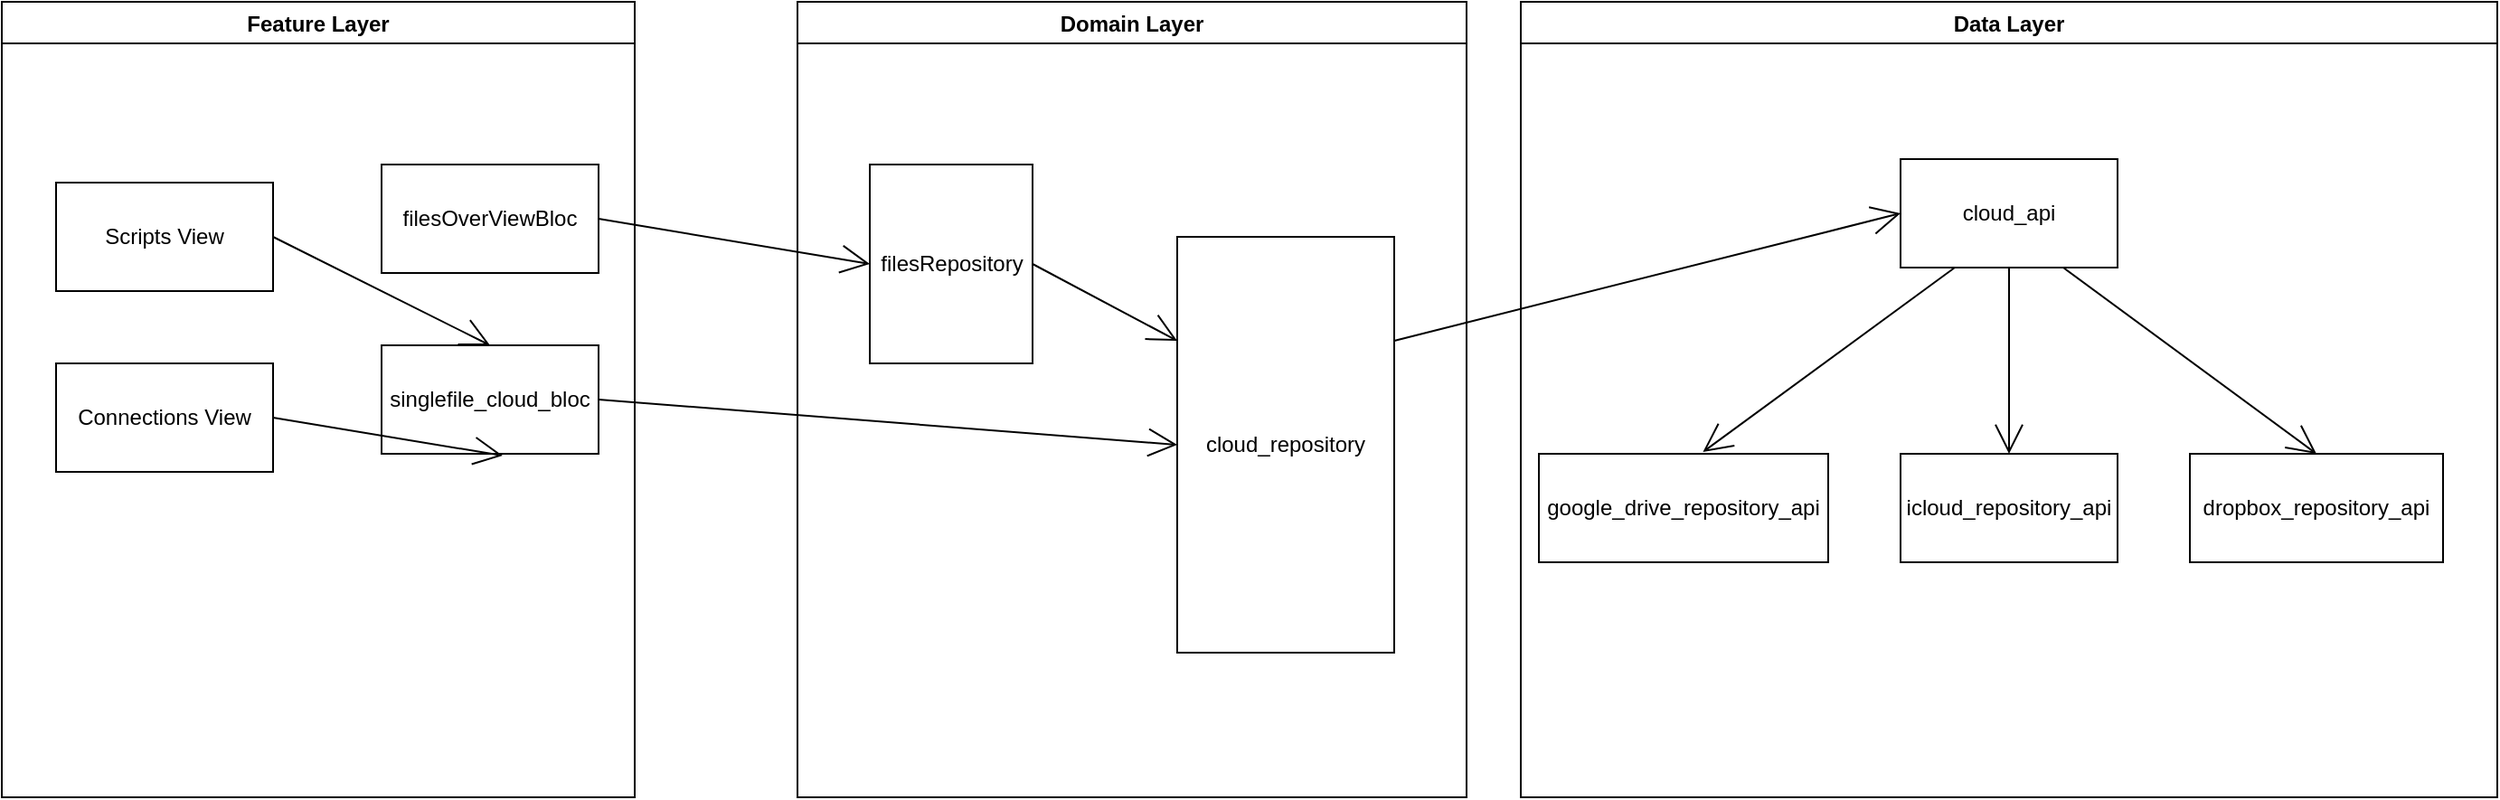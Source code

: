 <mxfile version="15.3.5" type="device" pages="6"><diagram id="ZRSnYVUkXG5UZK47VqYc" name="第 1 页"><mxGraphModel dx="1662" dy="942" grid="1" gridSize="10" guides="1" tooltips="1" connect="1" arrows="1" fold="1" page="1" pageScale="1" pageWidth="827" pageHeight="1169" math="0" shadow="0"><root><mxCell id="0"/><mxCell id="1" parent="0"/><mxCell id="E4-ayjm22YjuTqKnzVco-35" value="Domain Layer" style="swimlane;hachureGap=4;pointerEvents=0;" vertex="1" parent="1"><mxGeometry x="700" y="60" width="370" height="440" as="geometry"/></mxCell><mxCell id="E4-ayjm22YjuTqKnzVco-38" value="cloud_repository" style="rounded=0;whiteSpace=wrap;html=1;hachureGap=4;pointerEvents=0;" vertex="1" parent="E4-ayjm22YjuTqKnzVco-35"><mxGeometry x="210" y="130" width="120" height="230" as="geometry"/></mxCell><mxCell id="c_6Gq9MoEJgbaYumVGe0-2" style="edgeStyle=none;curved=1;rounded=0;orthogonalLoop=1;jettySize=auto;html=1;exitX=1;exitY=0.5;exitDx=0;exitDy=0;entryX=0;entryY=0.25;entryDx=0;entryDy=0;endArrow=open;startSize=14;endSize=14;sourcePerimeterSpacing=8;targetPerimeterSpacing=8;" edge="1" parent="E4-ayjm22YjuTqKnzVco-35" source="c_6Gq9MoEJgbaYumVGe0-1" target="E4-ayjm22YjuTqKnzVco-38"><mxGeometry relative="1" as="geometry"/></mxCell><mxCell id="c_6Gq9MoEJgbaYumVGe0-1" value="filesRepository" style="html=1;hachureGap=4;pointerEvents=0;" vertex="1" parent="E4-ayjm22YjuTqKnzVco-35"><mxGeometry x="40" y="90" width="90" height="110" as="geometry"/></mxCell><mxCell id="E4-ayjm22YjuTqKnzVco-36" value="Feature Layer" style="swimlane;hachureGap=4;pointerEvents=0;" vertex="1" parent="1"><mxGeometry x="260" y="60" width="350" height="440" as="geometry"/></mxCell><mxCell id="E4-ayjm22YjuTqKnzVco-48" value="Scripts View" style="rounded=0;whiteSpace=wrap;html=1;hachureGap=4;pointerEvents=0;" vertex="1" parent="E4-ayjm22YjuTqKnzVco-36"><mxGeometry x="30" y="100" width="120" height="60" as="geometry"/></mxCell><mxCell id="E4-ayjm22YjuTqKnzVco-49" value="Connections View" style="rounded=0;whiteSpace=wrap;html=1;hachureGap=4;pointerEvents=0;" vertex="1" parent="E4-ayjm22YjuTqKnzVco-36"><mxGeometry x="30" y="200" width="120" height="60" as="geometry"/></mxCell><mxCell id="E4-ayjm22YjuTqKnzVco-53" value="singlefile_cloud_bloc" style="rounded=0;whiteSpace=wrap;html=1;hachureGap=4;pointerEvents=0;" vertex="1" parent="E4-ayjm22YjuTqKnzVco-36"><mxGeometry x="210" y="190" width="120" height="60" as="geometry"/></mxCell><mxCell id="E4-ayjm22YjuTqKnzVco-50" style="edgeStyle=none;curved=1;rounded=0;orthogonalLoop=1;jettySize=auto;html=1;exitX=1;exitY=0.5;exitDx=0;exitDy=0;entryX=0.5;entryY=0;entryDx=0;entryDy=0;endArrow=open;startSize=14;endSize=14;sourcePerimeterSpacing=8;targetPerimeterSpacing=8;" edge="1" parent="E4-ayjm22YjuTqKnzVco-36" source="E4-ayjm22YjuTqKnzVco-48" target="E4-ayjm22YjuTqKnzVco-53"><mxGeometry relative="1" as="geometry"/></mxCell><mxCell id="E4-ayjm22YjuTqKnzVco-51" style="edgeStyle=none;curved=1;rounded=0;orthogonalLoop=1;jettySize=auto;html=1;exitX=1;exitY=0.5;exitDx=0;exitDy=0;entryX=0.558;entryY=1.017;entryDx=0;entryDy=0;endArrow=open;startSize=14;endSize=14;sourcePerimeterSpacing=8;targetPerimeterSpacing=8;entryPerimeter=0;" edge="1" parent="E4-ayjm22YjuTqKnzVco-36" source="E4-ayjm22YjuTqKnzVco-49" target="E4-ayjm22YjuTqKnzVco-53"><mxGeometry relative="1" as="geometry"/></mxCell><mxCell id="E4-ayjm22YjuTqKnzVco-55" value="filesOverViewBloc" style="rounded=0;whiteSpace=wrap;html=1;hachureGap=4;pointerEvents=0;" vertex="1" parent="E4-ayjm22YjuTqKnzVco-36"><mxGeometry x="210" y="90" width="120" height="60" as="geometry"/></mxCell><mxCell id="E4-ayjm22YjuTqKnzVco-37" value="Data Layer" style="swimlane;hachureGap=4;pointerEvents=0;" vertex="1" parent="1"><mxGeometry x="1100" y="60" width="540" height="440" as="geometry"/></mxCell><mxCell id="E4-ayjm22YjuTqKnzVco-44" style="edgeStyle=none;curved=1;rounded=0;orthogonalLoop=1;jettySize=auto;html=1;exitX=0.25;exitY=1;exitDx=0;exitDy=0;entryX=0.567;entryY=-0.017;entryDx=0;entryDy=0;entryPerimeter=0;endArrow=open;startSize=14;endSize=14;sourcePerimeterSpacing=8;targetPerimeterSpacing=8;" edge="1" parent="E4-ayjm22YjuTqKnzVco-37" source="E4-ayjm22YjuTqKnzVco-39" target="E4-ayjm22YjuTqKnzVco-40"><mxGeometry relative="1" as="geometry"/></mxCell><mxCell id="E4-ayjm22YjuTqKnzVco-46" style="edgeStyle=none;curved=1;rounded=0;orthogonalLoop=1;jettySize=auto;html=1;exitX=0.5;exitY=1;exitDx=0;exitDy=0;entryX=0.5;entryY=0;entryDx=0;entryDy=0;endArrow=open;startSize=14;endSize=14;sourcePerimeterSpacing=8;targetPerimeterSpacing=8;" edge="1" parent="E4-ayjm22YjuTqKnzVco-37" source="E4-ayjm22YjuTqKnzVco-39" target="E4-ayjm22YjuTqKnzVco-41"><mxGeometry relative="1" as="geometry"/></mxCell><mxCell id="E4-ayjm22YjuTqKnzVco-47" style="edgeStyle=none;curved=1;rounded=0;orthogonalLoop=1;jettySize=auto;html=1;exitX=0.75;exitY=1;exitDx=0;exitDy=0;entryX=0.5;entryY=0;entryDx=0;entryDy=0;endArrow=open;startSize=14;endSize=14;sourcePerimeterSpacing=8;targetPerimeterSpacing=8;" edge="1" parent="E4-ayjm22YjuTqKnzVco-37" source="E4-ayjm22YjuTqKnzVco-39" target="E4-ayjm22YjuTqKnzVco-42"><mxGeometry relative="1" as="geometry"/></mxCell><mxCell id="E4-ayjm22YjuTqKnzVco-39" value="cloud_api" style="rounded=0;whiteSpace=wrap;html=1;hachureGap=4;pointerEvents=0;" vertex="1" parent="E4-ayjm22YjuTqKnzVco-37"><mxGeometry x="210" y="87" width="120" height="60" as="geometry"/></mxCell><mxCell id="E4-ayjm22YjuTqKnzVco-40" value="google_drive_repository_api" style="rounded=0;whiteSpace=wrap;html=1;hachureGap=4;pointerEvents=0;" vertex="1" parent="E4-ayjm22YjuTqKnzVco-37"><mxGeometry x="10" y="250" width="160" height="60" as="geometry"/></mxCell><mxCell id="E4-ayjm22YjuTqKnzVco-41" value="icloud_repository_api" style="rounded=0;whiteSpace=wrap;html=1;hachureGap=4;pointerEvents=0;" vertex="1" parent="E4-ayjm22YjuTqKnzVco-37"><mxGeometry x="210" y="250" width="120" height="60" as="geometry"/></mxCell><mxCell id="E4-ayjm22YjuTqKnzVco-42" value="dropbox_repository_api" style="rounded=0;whiteSpace=wrap;html=1;hachureGap=4;pointerEvents=0;" vertex="1" parent="E4-ayjm22YjuTqKnzVco-37"><mxGeometry x="370" y="250" width="140" height="60" as="geometry"/></mxCell><mxCell id="E4-ayjm22YjuTqKnzVco-43" style="edgeStyle=none;curved=1;rounded=0;orthogonalLoop=1;jettySize=auto;html=1;exitX=1;exitY=0.25;exitDx=0;exitDy=0;entryX=0;entryY=0.5;entryDx=0;entryDy=0;endArrow=open;startSize=14;endSize=14;sourcePerimeterSpacing=8;targetPerimeterSpacing=8;" edge="1" parent="1" source="E4-ayjm22YjuTqKnzVco-38" target="E4-ayjm22YjuTqKnzVco-39"><mxGeometry relative="1" as="geometry"/></mxCell><mxCell id="E4-ayjm22YjuTqKnzVco-54" style="edgeStyle=none;curved=1;rounded=0;orthogonalLoop=1;jettySize=auto;html=1;exitX=1;exitY=0.5;exitDx=0;exitDy=0;entryX=0;entryY=0.5;entryDx=0;entryDy=0;endArrow=open;startSize=14;endSize=14;sourcePerimeterSpacing=8;targetPerimeterSpacing=8;" edge="1" parent="1" source="E4-ayjm22YjuTqKnzVco-53" target="E4-ayjm22YjuTqKnzVco-38"><mxGeometry relative="1" as="geometry"/></mxCell><mxCell id="E4-ayjm22YjuTqKnzVco-56" style="edgeStyle=none;curved=1;rounded=0;orthogonalLoop=1;jettySize=auto;html=1;exitX=1;exitY=0.5;exitDx=0;exitDy=0;entryX=0;entryY=0.5;entryDx=0;entryDy=0;endArrow=open;startSize=14;endSize=14;sourcePerimeterSpacing=8;targetPerimeterSpacing=8;" edge="1" parent="1" source="E4-ayjm22YjuTqKnzVco-55" target="c_6Gq9MoEJgbaYumVGe0-1"><mxGeometry relative="1" as="geometry"/></mxCell></root></mxGraphModel></diagram><diagram name="Authentication" id="9VfRaJkMgSPGn2ZqIuIP"><mxGraphModel dx="2489" dy="942" grid="1" gridSize="10" guides="1" tooltips="1" connect="1" arrows="1" fold="1" page="1" pageScale="1" pageWidth="827" pageHeight="1169" math="0" shadow="0"><root><mxCell id="0"/><mxCell id="1" parent="0"/><mxCell id="1oAazus42xi2cSvwqgtE-4" style="edgeStyle=none;curved=1;rounded=0;orthogonalLoop=1;jettySize=auto;html=1;exitX=0.5;exitY=1;exitDx=0;exitDy=0;entryX=0;entryY=0.5;entryDx=0;entryDy=0;endArrow=open;startSize=14;endSize=14;sourcePerimeterSpacing=8;targetPerimeterSpacing=8;" parent="1" source="1oAazus42xi2cSvwqgtE-22" target="1oAazus42xi2cSvwqgtE-2" edge="1"><mxGeometry relative="1" as="geometry"><mxPoint x="430" y="140" as="sourcePoint"/></mxGeometry></mxCell><mxCell id="1oAazus42xi2cSvwqgtE-7" value="&lt;span style=&quot;color: rgb(210 , 39 , 120) ; font-family: &amp;#34;roboto mono&amp;#34; , &amp;#34;monaco&amp;#34; , &amp;#34;courier&amp;#34; , monospace ; font-size: 12.8px ; font-weight: 700 ; text-align: left ; word-spacing: 0.8px ; background-color: rgb(248 , 248 , 248)&quot;&gt;AuthenticationStatusChanged&lt;/span&gt;" style="edgeLabel;html=1;align=center;verticalAlign=middle;resizable=0;points=[];" parent="1oAazus42xi2cSvwqgtE-4" vertex="1" connectable="0"><mxGeometry x="-0.64" y="-1" relative="1" as="geometry"><mxPoint x="82" y="23" as="offset"/></mxGeometry></mxCell><mxCell id="1oAazus42xi2cSvwqgtE-1" value="&lt;span style=&quot;color: rgb(210 , 39 , 120) ; font-family: &amp;#34;roboto mono&amp;#34; , &amp;#34;monaco&amp;#34; , &amp;#34;courier&amp;#34; , monospace ; font-size: 12.8px ; font-weight: 700 ; text-align: left ; word-spacing: 0.8px ; background-color: rgb(248 , 248 , 248)&quot;&gt;AuthenticationState.unauthenticated&lt;/span&gt;" style="rounded=0;whiteSpace=wrap;html=1;hachureGap=4;pointerEvents=0;" parent="1" vertex="1"><mxGeometry x="-30" y="210" width="280" height="60" as="geometry"/></mxCell><mxCell id="1oAazus42xi2cSvwqgtE-8" style="edgeStyle=none;curved=1;rounded=0;orthogonalLoop=1;jettySize=auto;html=1;exitX=0;exitY=0.75;exitDx=0;exitDy=0;entryX=1;entryY=0.75;entryDx=0;entryDy=0;endArrow=open;startSize=14;endSize=14;sourcePerimeterSpacing=8;targetPerimeterSpacing=8;" parent="1" source="1oAazus42xi2cSvwqgtE-2" target="1oAazus42xi2cSvwqgtE-1" edge="1"><mxGeometry relative="1" as="geometry"/></mxCell><mxCell id="1oAazus42xi2cSvwqgtE-2" value="&lt;span style=&quot;color: rgb(210 , 39 , 120) ; font-family: &amp;#34;roboto mono&amp;#34; , &amp;#34;monaco&amp;#34; , &amp;#34;courier&amp;#34; , monospace ; font-size: 12.8px ; font-weight: 700 ; text-align: left ; word-spacing: 0.8px ; background-color: rgb(248 , 248 , 248)&quot;&gt;AuthenticationState.authenticated&lt;/span&gt;" style="rounded=0;whiteSpace=wrap;html=1;hachureGap=4;pointerEvents=0;" parent="1" vertex="1"><mxGeometry x="660" y="210" width="290" height="60" as="geometry"/></mxCell><mxCell id="1oAazus42xi2cSvwqgtE-3" value="Bloc" style="text;html=1;align=center;verticalAlign=middle;resizable=0;points=[];autosize=1;strokeColor=none;fillColor=none;" parent="1" vertex="1"><mxGeometry x="70" y="90" width="40" height="20" as="geometry"/></mxCell><mxCell id="1oAazus42xi2cSvwqgtE-14" value="" style="curved=1;endArrow=classic;html=1;startSize=14;endSize=14;sourcePerimeterSpacing=8;targetPerimeterSpacing=8;exitX=0.5;exitY=1;exitDx=0;exitDy=0;entryX=0;entryY=0.5;entryDx=0;entryDy=0;" parent="1" source="1oAazus42xi2cSvwqgtE-1" target="1oAazus42xi2cSvwqgtE-1" edge="1"><mxGeometry width="50" height="50" relative="1" as="geometry"><mxPoint x="390" y="500" as="sourcePoint"/><mxPoint x="440" y="450" as="targetPoint"/><Array as="points"><mxPoint x="140" y="380"/><mxPoint x="-150" y="310"/></Array></mxGeometry></mxCell><mxCell id="1oAazus42xi2cSvwqgtE-22" value="&lt;span style=&quot;color: rgb(210 , 39 , 120) ; font-family: &amp;#34;roboto mono&amp;#34; , &amp;#34;monaco&amp;#34; , &amp;#34;courier&amp;#34; , monospace ; font-size: 12.8px ; font-weight: 700 ; text-align: left ; word-spacing: 0.8px ; background-color: rgb(248 , 248 , 248)&quot;&gt;AuthenticationState.unknown&lt;/span&gt;" style="rounded=0;whiteSpace=wrap;html=1;hachureGap=4;pointerEvents=0;" parent="1" vertex="1"><mxGeometry x="299" y="90" width="230" height="60" as="geometry"/></mxCell><mxCell id="1oAazus42xi2cSvwqgtE-25" value="&lt;span style=&quot;color: rgb(210 , 39 , 120) ; font-family: &amp;#34;roboto mono&amp;#34; , &amp;#34;monaco&amp;#34; , &amp;#34;courier&amp;#34; , monospace ; font-size: 12.8px ; font-weight: 700 ; text-align: left ; word-spacing: 0.8px ; background-color: rgb(248 , 248 , 248)&quot;&gt;AuthenticationLogoutRequested&lt;/span&gt;" style="edgeLabel;html=1;align=center;verticalAlign=middle;resizable=0;points=[];" parent="1" vertex="1" connectable="0"><mxGeometry x="450.003" y="249.997" as="geometry"/></mxCell><mxCell id="1oAazus42xi2cSvwqgtE-26" style="edgeStyle=none;curved=1;rounded=0;orthogonalLoop=1;jettySize=auto;html=1;exitX=0.5;exitY=1;exitDx=0;exitDy=0;endArrow=open;startSize=14;endSize=14;sourcePerimeterSpacing=8;targetPerimeterSpacing=8;" parent="1" source="1oAazus42xi2cSvwqgtE-22" edge="1"><mxGeometry relative="1" as="geometry"><mxPoint x="424" y="160" as="sourcePoint"/><mxPoint x="250" y="240" as="targetPoint"/></mxGeometry></mxCell><mxCell id="1oAazus42xi2cSvwqgtE-27" value="&lt;span style=&quot;color: rgb(210 , 39 , 120) ; font-family: &amp;#34;roboto mono&amp;#34; , &amp;#34;monaco&amp;#34; , &amp;#34;courier&amp;#34; , monospace ; font-size: 12.8px ; font-weight: 700 ; text-align: left ; word-spacing: 0.8px ; background-color: rgb(248 , 248 , 248)&quot;&gt;AuthenticationStatusChanged&lt;/span&gt;" style="edgeLabel;html=1;align=center;verticalAlign=middle;resizable=0;points=[];" parent="1oAazus42xi2cSvwqgtE-26" vertex="1" connectable="0"><mxGeometry x="-0.64" y="-1" relative="1" as="geometry"><mxPoint x="-85" y="23" as="offset"/></mxGeometry></mxCell><mxCell id="1oAazus42xi2cSvwqgtE-28" value="&lt;span style=&quot;color: rgb(210 , 39 , 120) ; font-family: &amp;#34;roboto mono&amp;#34; , &amp;#34;monaco&amp;#34; , &amp;#34;courier&amp;#34; , monospace ; font-size: 12.8px ; font-weight: 700 ; text-align: left ; word-spacing: 0.8px ; background-color: rgb(248 , 248 , 248)&quot;&gt;AuthenticationStatusChanged&lt;/span&gt;" style="edgeLabel;html=1;align=center;verticalAlign=middle;resizable=0;points=[];" parent="1" vertex="1" connectable="0"><mxGeometry x="20.002" y="350.001" as="geometry"/></mxCell><mxCell id="1oAazus42xi2cSvwqgtE-30" value="" style="curved=1;endArrow=classic;html=1;startSize=14;endSize=14;sourcePerimeterSpacing=8;targetPerimeterSpacing=8;exitX=0.775;exitY=1.067;exitDx=0;exitDy=0;exitPerimeter=0;entryX=0.5;entryY=1;entryDx=0;entryDy=0;" parent="1" source="1oAazus42xi2cSvwqgtE-1" target="1oAazus42xi2cSvwqgtE-2" edge="1"><mxGeometry width="50" height="50" relative="1" as="geometry"><mxPoint x="410" y="390" as="sourcePoint"/><mxPoint x="460" y="340" as="targetPoint"/><Array as="points"><mxPoint x="460" y="390"/><mxPoint x="680" y="410"/></Array></mxGeometry></mxCell><mxCell id="1oAazus42xi2cSvwqgtE-31" value="&lt;span style=&quot;color: rgb(210 , 39 , 120) ; font-family: &amp;#34;roboto mono&amp;#34; , &amp;#34;monaco&amp;#34; , &amp;#34;courier&amp;#34; , monospace ; font-size: 12.8px ; font-weight: 700 ; text-align: left ; word-spacing: 0.8px ; background-color: rgb(248 , 248 , 248)&quot;&gt;AuthenticationStatusChanged&lt;/span&gt;" style="edgeLabel;html=1;align=center;verticalAlign=middle;resizable=0;points=[];" parent="1oAazus42xi2cSvwqgtE-30" vertex="1" connectable="0"><mxGeometry x="0.075" relative="1" as="geometry"><mxPoint x="17" y="-3" as="offset"/></mxGeometry></mxCell><mxCell id="1oAazus42xi2cSvwqgtE-32" value="AuthenticationRepository" style="text;html=1;align=center;verticalAlign=middle;resizable=0;points=[];autosize=1;strokeColor=none;fillColor=none;" parent="1" vertex="1"><mxGeometry x="35" y="550" width="150" height="20" as="geometry"/></mxCell><mxCell id="1oAazus42xi2cSvwqgtE-33" value="&lt;span class=&quot;token class-name&quot; style=&quot;box-sizing: border-box ; min-height: 1.5rem ; position: relative ; left: auto ; color: rgb(82 , 82 , 82) ; font-family: &amp;#34;roboto mono&amp;#34; , &amp;#34;monaco&amp;#34; , &amp;#34;courier&amp;#34; , monospace ; font-size: 12.8px ; font-weight: 700&quot;&gt;AuthenticationStatus.&lt;span style=&quot;font-family: &amp;#34;roboto mono&amp;#34; , &amp;#34;monaco&amp;#34; , &amp;#34;courier&amp;#34; , monospace ; font-size: 12.8px ; background-color: rgb(248 , 248 , 248)&quot;&gt;unknown&lt;/span&gt;&lt;br&gt;&lt;/span&gt;&lt;span style=&quot;color: rgb(82 , 82 , 82) ; font-family: &amp;#34;roboto mono&amp;#34; , &amp;#34;monaco&amp;#34; , &amp;#34;courier&amp;#34; , monospace ; font-size: 12.8px ; font-weight: 700 ; background-color: rgb(248 , 248 , 248)&quot;&gt; &lt;/span&gt;" style="rounded=0;whiteSpace=wrap;html=1;hachureGap=4;pointerEvents=0;" parent="1" vertex="1"><mxGeometry x="668" y="460" width="244" height="60" as="geometry"/></mxCell><mxCell id="1oAazus42xi2cSvwqgtE-35" value="UserRespository" style="text;html=1;align=center;verticalAlign=middle;resizable=0;points=[];autosize=1;strokeColor=none;fillColor=none;" parent="1" vertex="1"><mxGeometry x="60" y="800" width="100" height="20" as="geometry"/></mxCell><mxCell id="1oAazus42xi2cSvwqgtE-45" style="edgeStyle=none;curved=1;rounded=0;orthogonalLoop=1;jettySize=auto;html=1;exitX=1;exitY=0.5;exitDx=0;exitDy=0;endArrow=open;startSize=14;endSize=14;sourcePerimeterSpacing=8;targetPerimeterSpacing=8;" parent="1" source="1oAazus42xi2cSvwqgtE-36" target="1oAazus42xi2cSvwqgtE-38" edge="1"><mxGeometry relative="1" as="geometry"/></mxCell><mxCell id="1oAazus42xi2cSvwqgtE-36" value="login" style="rounded=0;whiteSpace=wrap;html=1;hachureGap=4;pointerEvents=0;" parent="1" vertex="1"><mxGeometry x="329" y="555" width="120" height="60" as="geometry"/></mxCell><mxCell id="1oAazus42xi2cSvwqgtE-38" value="&lt;span style=&quot;color: rgb(82 , 82 , 82) ; font-family: &amp;#34;roboto mono&amp;#34; , &amp;#34;monaco&amp;#34; , &amp;#34;courier&amp;#34; , monospace ; font-size: 12.8px ; font-weight: 700&quot;&gt;AuthenticationStatus.authenticated&lt;br&gt;&lt;/span&gt;" style="text;html=1;align=center;verticalAlign=middle;resizable=0;points=[];autosize=1;strokeColor=none;fillColor=none;" parent="1" vertex="1"><mxGeometry x="650" y="575" width="280" height="20" as="geometry"/></mxCell><mxCell id="1oAazus42xi2cSvwqgtE-46" style="edgeStyle=none;curved=1;rounded=0;orthogonalLoop=1;jettySize=auto;html=1;exitX=1;exitY=0.5;exitDx=0;exitDy=0;endArrow=open;startSize=14;endSize=14;sourcePerimeterSpacing=8;targetPerimeterSpacing=8;" parent="1" source="1oAazus42xi2cSvwqgtE-39" target="1oAazus42xi2cSvwqgtE-42" edge="1"><mxGeometry relative="1" as="geometry"/></mxCell><mxCell id="1oAazus42xi2cSvwqgtE-39" value="logout" style="rounded=0;whiteSpace=wrap;html=1;hachureGap=4;pointerEvents=0;" parent="1" vertex="1"><mxGeometry x="330" y="650" width="120" height="60" as="geometry"/></mxCell><mxCell id="1oAazus42xi2cSvwqgtE-41" value="&lt;span style=&quot;color: rgba(0 , 0 , 0 , 0) ; font-family: monospace ; font-size: 0px&quot;&gt;%3CmxGraphModel%3E%3Croot%3E%3CmxCell%20id%3D%220%22%2F%3E%3CmxCell%20id%3D%221%22%20parent%3D%220%22%2F%3E%3CmxCell%20id%3D%222%22%20value%3D%22%22%20style%3D%22shape%3DflexArrow%3BendArrow%3Dclassic%3Bhtml%3D1%3BstartSize%3D14%3BendSize%3D14%3BsourcePerimeterSpacing%3D8%3BtargetPerimeterSpacing%3D8%3B%22%20edge%3D%221%22%20parent%3D%221%22%3E%3CmxGeometry%20width%3D%2250%22%20height%3D%2250%22%20relative%3D%221%22%20as%3D%22geometry%22%3E%3CmxPoint%20x%3D%22440%22%20y%3D%22583%22%20as%3D%22sourcePoint%22%2F%3E%3CmxPoint%20x%3D%22640%22%20y%3D%22583%22%20as%3D%22targetPoint%22%2F%3E%3C%2FmxGeometry%3E%3C%2FmxCell%3E%3C%2Froot%3E%3C%2FmxGraphModel%3&lt;/span&gt;" style="text;html=1;align=center;verticalAlign=middle;resizable=0;points=[];autosize=1;strokeColor=none;fillColor=none;" parent="1" vertex="1"><mxGeometry x="680" y="670" width="20" height="20" as="geometry"/></mxCell><mxCell id="1oAazus42xi2cSvwqgtE-42" value="&lt;span style=&quot;color: rgb(82 , 82 , 82) ; font-family: &amp;#34;roboto mono&amp;#34; , &amp;#34;monaco&amp;#34; , &amp;#34;courier&amp;#34; , monospace ; font-size: 12.8px ; font-weight: 700&quot;&gt;AuthenticationStatus.unauthenticated&lt;br&gt;&lt;/span&gt;" style="text;html=1;align=center;verticalAlign=middle;resizable=0;points=[];autosize=1;strokeColor=none;fillColor=none;" parent="1" vertex="1"><mxGeometry x="650" y="670" width="290" height="20" as="geometry"/></mxCell><mxCell id="1oAazus42xi2cSvwqgtE-44" style="edgeStyle=none;curved=1;rounded=0;orthogonalLoop=1;jettySize=auto;html=1;exitX=1;exitY=0.5;exitDx=0;exitDy=0;endArrow=open;startSize=14;endSize=14;sourcePerimeterSpacing=8;targetPerimeterSpacing=8;" parent="1" source="1oAazus42xi2cSvwqgtE-43" target="1oAazus42xi2cSvwqgtE-33" edge="1"><mxGeometry relative="1" as="geometry"/></mxCell><mxCell id="1oAazus42xi2cSvwqgtE-43" value="initial" style="rounded=0;whiteSpace=wrap;html=1;hachureGap=4;pointerEvents=0;" parent="1" vertex="1"><mxGeometry x="329" y="460" width="120" height="60" as="geometry"/></mxCell><mxCell id="1oAazus42xi2cSvwqgtE-49" value="" style="edgeStyle=none;curved=1;rounded=0;orthogonalLoop=1;jettySize=auto;html=1;endArrow=open;startSize=14;endSize=14;sourcePerimeterSpacing=8;targetPerimeterSpacing=8;" parent="1" source="1oAazus42xi2cSvwqgtE-47" target="1oAazus42xi2cSvwqgtE-48" edge="1"><mxGeometry relative="1" as="geometry"/></mxCell><mxCell id="1oAazus42xi2cSvwqgtE-47" value="getUser" style="rounded=0;whiteSpace=wrap;html=1;hachureGap=4;pointerEvents=0;" parent="1" vertex="1"><mxGeometry x="329" y="780" width="131" height="60" as="geometry"/></mxCell><mxCell id="1oAazus42xi2cSvwqgtE-48" value="User" style="whiteSpace=wrap;html=1;hachureGap=4;pointerEvents=0;" parent="1" vertex="1"><mxGeometry x="560" y="780" width="120" height="60" as="geometry"/></mxCell></root></mxGraphModel></diagram><diagram name="Login" id="qlmmvynU3iHfFwI9cfAh"><mxGraphModel dx="1662" dy="942" grid="1" gridSize="10" guides="1" tooltips="1" connect="1" arrows="1" fold="1" page="1" pageScale="1" pageWidth="827" pageHeight="1169" math="0" shadow="0"><root><mxCell id="6zp2Qkk4ySHIn3n1fYPk-0"/><mxCell id="6zp2Qkk4ySHIn3n1fYPk-1" parent="6zp2Qkk4ySHIn3n1fYPk-0"/><mxCell id="6zp2Qkk4ySHIn3n1fYPk-2" value="State" style="text;html=1;align=center;verticalAlign=middle;resizable=0;points=[];autosize=1;strokeColor=none;fillColor=none;" parent="6zp2Qkk4ySHIn3n1fYPk-1" vertex="1"><mxGeometry x="10" y="20" width="40" height="20" as="geometry"/></mxCell><mxCell id="WJVHtnL80uYzAuUPaM87-6" value="LoginState" style="swimlane;fontStyle=0;childLayout=stackLayout;horizontal=1;startSize=30;horizontalStack=0;resizeParent=1;resizeParentMax=0;resizeLast=0;collapsible=1;marginBottom=0;hachureGap=4;pointerEvents=0;" parent="6zp2Qkk4ySHIn3n1fYPk-1" vertex="1"><mxGeometry x="90" y="20" width="140" height="120" as="geometry"/></mxCell><mxCell id="WJVHtnL80uYzAuUPaM87-7" value="UserName" style="text;strokeColor=none;fillColor=none;align=left;verticalAlign=middle;spacingLeft=4;spacingRight=4;overflow=hidden;points=[[0,0.5],[1,0.5]];portConstraint=eastwest;rotatable=0;" parent="WJVHtnL80uYzAuUPaM87-6" vertex="1"><mxGeometry y="30" width="140" height="30" as="geometry"/></mxCell><mxCell id="WJVHtnL80uYzAuUPaM87-8" value="Password" style="text;strokeColor=none;fillColor=none;align=left;verticalAlign=middle;spacingLeft=4;spacingRight=4;overflow=hidden;points=[[0,0.5],[1,0.5]];portConstraint=eastwest;rotatable=0;" parent="WJVHtnL80uYzAuUPaM87-6" vertex="1"><mxGeometry y="60" width="140" height="30" as="geometry"/></mxCell><mxCell id="WJVHtnL80uYzAuUPaM87-9" value="FormzStatus" style="text;strokeColor=none;fillColor=none;align=left;verticalAlign=middle;spacingLeft=4;spacingRight=4;overflow=hidden;points=[[0,0.5],[1,0.5]];portConstraint=eastwest;rotatable=0;" parent="WJVHtnL80uYzAuUPaM87-6" vertex="1"><mxGeometry y="90" width="140" height="30" as="geometry"/></mxCell><mxCell id="WJVHtnL80uYzAuUPaM87-10" value="event" style="text;html=1;align=center;verticalAlign=middle;resizable=0;points=[];autosize=1;strokeColor=none;fillColor=none;" parent="6zp2Qkk4ySHIn3n1fYPk-1" vertex="1"><mxGeometry x="10" y="220" width="40" height="20" as="geometry"/></mxCell><mxCell id="WJVHtnL80uYzAuUPaM87-15" value="LoginEvent" style="whiteSpace=wrap;html=1;hachureGap=4;pointerEvents=0;" parent="6zp2Qkk4ySHIn3n1fYPk-1" vertex="1"><mxGeometry x="220" y="200" width="120" height="60" as="geometry"/></mxCell><mxCell id="WJVHtnL80uYzAuUPaM87-16" value="LoginUsernameChanged" style="whiteSpace=wrap;html=1;hachureGap=4;pointerEvents=0;" parent="6zp2Qkk4ySHIn3n1fYPk-1" vertex="1"><mxGeometry x="10" y="310" width="140" height="60" as="geometry"/></mxCell><mxCell id="WJVHtnL80uYzAuUPaM87-17" value="LoginPasswordChanged" style="whiteSpace=wrap;html=1;hachureGap=4;pointerEvents=0;" parent="6zp2Qkk4ySHIn3n1fYPk-1" vertex="1"><mxGeometry x="210" y="310" width="140" height="60" as="geometry"/></mxCell><mxCell id="WJVHtnL80uYzAuUPaM87-18" value="LoginSubmitted" style="whiteSpace=wrap;html=1;hachureGap=4;pointerEvents=0;" parent="6zp2Qkk4ySHIn3n1fYPk-1" vertex="1"><mxGeometry x="414" y="310" width="120" height="60" as="geometry"/></mxCell><mxCell id="WJVHtnL80uYzAuUPaM87-19" value="Bloc" style="text;html=1;align=center;verticalAlign=middle;resizable=0;points=[];autosize=1;strokeColor=none;fillColor=none;" parent="6zp2Qkk4ySHIn3n1fYPk-1" vertex="1"><mxGeometry x="10" y="440" width="40" height="20" as="geometry"/></mxCell><mxCell id="WJVHtnL80uYzAuUPaM87-33" style="edgeStyle=none;curved=1;rounded=0;orthogonalLoop=1;jettySize=auto;html=1;exitX=1;exitY=0.5;exitDx=0;exitDy=0;endArrow=open;sourcePerimeterSpacing=8;targetPerimeterSpacing=8;entryX=0;entryY=0.5;entryDx=0;entryDy=0;" parent="6zp2Qkk4ySHIn3n1fYPk-1" source="WJVHtnL80uYzAuUPaM87-20" target="WJVHtnL80uYzAuUPaM87-36" edge="1"><mxGeometry relative="1" as="geometry"><mxPoint x="380" y="470" as="targetPoint"/></mxGeometry></mxCell><mxCell id="WJVHtnL80uYzAuUPaM87-37" value="&lt;span style=&quot;font-size: 12px ; background-color: rgb(248 , 249 , 250)&quot;&gt;LoginUsernameChanged&lt;/span&gt;" style="edgeLabel;html=1;align=center;verticalAlign=middle;resizable=0;points=[];" parent="WJVHtnL80uYzAuUPaM87-33" vertex="1" connectable="0"><mxGeometry x="-0.22" y="-2" relative="1" as="geometry"><mxPoint as="offset"/></mxGeometry></mxCell><mxCell id="WJVHtnL80uYzAuUPaM87-40" style="edgeStyle=none;curved=1;rounded=0;orthogonalLoop=1;jettySize=auto;html=1;exitX=0.75;exitY=1;exitDx=0;exitDy=0;entryX=0;entryY=0.5;entryDx=0;entryDy=0;endArrow=open;sourcePerimeterSpacing=8;targetPerimeterSpacing=8;" parent="6zp2Qkk4ySHIn3n1fYPk-1" source="WJVHtnL80uYzAuUPaM87-20" target="WJVHtnL80uYzAuUPaM87-39" edge="1"><mxGeometry relative="1" as="geometry"/></mxCell><mxCell id="WJVHtnL80uYzAuUPaM87-41" value="&lt;span style=&quot;font-size: 12px ; background-color: rgb(248 , 249 , 250)&quot;&gt;LoginPasswordChanged&lt;/span&gt;" style="edgeLabel;html=1;align=center;verticalAlign=middle;resizable=0;points=[];" parent="WJVHtnL80uYzAuUPaM87-40" vertex="1" connectable="0"><mxGeometry x="-0.099" y="-3" relative="1" as="geometry"><mxPoint as="offset"/></mxGeometry></mxCell><mxCell id="WJVHtnL80uYzAuUPaM87-43" style="edgeStyle=none;curved=1;rounded=0;orthogonalLoop=1;jettySize=auto;html=1;exitX=0.5;exitY=1;exitDx=0;exitDy=0;entryX=0;entryY=0.5;entryDx=0;entryDy=0;endArrow=open;sourcePerimeterSpacing=8;targetPerimeterSpacing=8;" parent="6zp2Qkk4ySHIn3n1fYPk-1" source="WJVHtnL80uYzAuUPaM87-20" target="WJVHtnL80uYzAuUPaM87-42" edge="1"><mxGeometry relative="1" as="geometry"/></mxCell><mxCell id="WJVHtnL80uYzAuUPaM87-44" value="LoginSubmitted" style="edgeLabel;html=1;align=center;verticalAlign=middle;resizable=0;points=[];" parent="WJVHtnL80uYzAuUPaM87-43" vertex="1" connectable="0"><mxGeometry x="0.072" relative="1" as="geometry"><mxPoint as="offset"/></mxGeometry></mxCell><mxCell id="WJVHtnL80uYzAuUPaM87-20" value="LoginBloc" style="whiteSpace=wrap;html=1;hachureGap=4;pointerEvents=0;" parent="6zp2Qkk4ySHIn3n1fYPk-1" vertex="1"><mxGeometry x="50" y="470" width="130" height="60" as="geometry"/></mxCell><mxCell id="WJVHtnL80uYzAuUPaM87-27" value="" style="endArrow=block;dashed=1;endFill=0;endSize=12;html=1;sourcePerimeterSpacing=8;targetPerimeterSpacing=8;entryX=0;entryY=0.5;entryDx=0;entryDy=0;exitX=0.45;exitY=0;exitDx=0;exitDy=0;exitPerimeter=0;" parent="6zp2Qkk4ySHIn3n1fYPk-1" source="WJVHtnL80uYzAuUPaM87-16" target="WJVHtnL80uYzAuUPaM87-15" edge="1"><mxGeometry width="160" relative="1" as="geometry"><mxPoint x="60" y="300" as="sourcePoint"/><mxPoint x="220" y="300" as="targetPoint"/></mxGeometry></mxCell><mxCell id="WJVHtnL80uYzAuUPaM87-29" value="" style="endArrow=block;dashed=1;endFill=0;endSize=12;html=1;sourcePerimeterSpacing=8;targetPerimeterSpacing=8;exitX=0.5;exitY=0;exitDx=0;exitDy=0;entryX=0.5;entryY=1;entryDx=0;entryDy=0;" parent="6zp2Qkk4ySHIn3n1fYPk-1" source="WJVHtnL80uYzAuUPaM87-17" target="WJVHtnL80uYzAuUPaM87-15" edge="1"><mxGeometry width="160" relative="1" as="geometry"><mxPoint x="320" y="280" as="sourcePoint"/><mxPoint x="480" y="280" as="targetPoint"/></mxGeometry></mxCell><mxCell id="WJVHtnL80uYzAuUPaM87-30" value="" style="endArrow=block;dashed=1;endFill=0;endSize=12;html=1;sourcePerimeterSpacing=8;targetPerimeterSpacing=8;exitX=0.5;exitY=0;exitDx=0;exitDy=0;entryX=1;entryY=0.5;entryDx=0;entryDy=0;" parent="6zp2Qkk4ySHIn3n1fYPk-1" source="WJVHtnL80uYzAuUPaM87-18" target="WJVHtnL80uYzAuUPaM87-15" edge="1"><mxGeometry width="160" relative="1" as="geometry"><mxPoint x="320" y="280" as="sourcePoint"/><mxPoint x="480" y="280" as="targetPoint"/></mxGeometry></mxCell><mxCell id="WJVHtnL80uYzAuUPaM87-36" value="emit(LoginState.copyWith(Username)" style="ellipse;whiteSpace=wrap;html=1;hachureGap=4;pointerEvents=0;" parent="6zp2Qkk4ySHIn3n1fYPk-1" vertex="1"><mxGeometry x="382" y="420" width="290" height="90" as="geometry"/></mxCell><mxCell id="WJVHtnL80uYzAuUPaM87-39" value="emit(LoginState.copyWith(pass))" style="ellipse;whiteSpace=wrap;html=1;hachureGap=4;pointerEvents=0;" parent="6zp2Qkk4ySHIn3n1fYPk-1" vertex="1"><mxGeometry x="382" y="555" width="268" height="85" as="geometry"/></mxCell><mxCell id="WJVHtnL80uYzAuUPaM87-46" value="" style="edgeStyle=none;curved=1;rounded=0;orthogonalLoop=1;jettySize=auto;html=1;endArrow=open;sourcePerimeterSpacing=8;targetPerimeterSpacing=8;" parent="6zp2Qkk4ySHIn3n1fYPk-1" source="WJVHtnL80uYzAuUPaM87-42" target="WJVHtnL80uYzAuUPaM87-45" edge="1"><mxGeometry relative="1" as="geometry"/></mxCell><mxCell id="WJVHtnL80uYzAuUPaM87-42" value="emt(LoginState.copyWith(status.inprogress))" style="ellipse;whiteSpace=wrap;html=1;hachureGap=4;pointerEvents=0;" parent="6zp2Qkk4ySHIn3n1fYPk-1" vertex="1"><mxGeometry x="372" y="690" width="288" height="100" as="geometry"/></mxCell><mxCell id="WJVHtnL80uYzAuUPaM87-48" value="" style="edgeStyle=none;curved=1;rounded=0;orthogonalLoop=1;jettySize=auto;html=1;endArrow=open;sourcePerimeterSpacing=8;targetPerimeterSpacing=8;" parent="6zp2Qkk4ySHIn3n1fYPk-1" source="WJVHtnL80uYzAuUPaM87-45" target="WJVHtnL80uYzAuUPaM87-47" edge="1"><mxGeometry relative="1" as="geometry"/></mxCell><mxCell id="WJVHtnL80uYzAuUPaM87-51" value="Text" style="edgeLabel;html=1;align=center;verticalAlign=middle;resizable=0;points=[];" parent="WJVHtnL80uYzAuUPaM87-48" vertex="1" connectable="0"><mxGeometry x="-0.286" y="1" relative="1" as="geometry"><mxPoint as="offset"/></mxGeometry></mxCell><mxCell id="WJVHtnL80uYzAuUPaM87-52" value="false" style="edgeLabel;html=1;align=center;verticalAlign=middle;resizable=0;points=[];" parent="WJVHtnL80uYzAuUPaM87-48" vertex="1" connectable="0"><mxGeometry x="-0.286" relative="1" as="geometry"><mxPoint as="offset"/></mxGeometry></mxCell><mxCell id="WJVHtnL80uYzAuUPaM87-50" value="" style="edgeStyle=none;curved=1;rounded=0;orthogonalLoop=1;jettySize=auto;html=1;endArrow=open;sourcePerimeterSpacing=8;targetPerimeterSpacing=8;" parent="6zp2Qkk4ySHIn3n1fYPk-1" source="WJVHtnL80uYzAuUPaM87-45" target="WJVHtnL80uYzAuUPaM87-49" edge="1"><mxGeometry relative="1" as="geometry"/></mxCell><mxCell id="WJVHtnL80uYzAuUPaM87-53" value="true" style="edgeLabel;html=1;align=center;verticalAlign=middle;resizable=0;points=[];" parent="WJVHtnL80uYzAuUPaM87-50" vertex="1" connectable="0"><mxGeometry x="-0.134" y="-3" relative="1" as="geometry"><mxPoint as="offset"/></mxGeometry></mxCell><mxCell id="WJVHtnL80uYzAuUPaM87-45" value="validate" style="rhombus;whiteSpace=wrap;html=1;hachureGap=4;" parent="6zp2Qkk4ySHIn3n1fYPk-1" vertex="1"><mxGeometry x="720" y="700" width="80" height="80" as="geometry"/></mxCell><mxCell id="WJVHtnL80uYzAuUPaM87-47" value="&lt;span&gt;emt(LoginState.copyWith(status.failure))&lt;/span&gt;" style="ellipse;whiteSpace=wrap;html=1;hachureGap=4;" parent="6zp2Qkk4ySHIn3n1fYPk-1" vertex="1"><mxGeometry x="625" y="890" width="270" height="70" as="geometry"/></mxCell><mxCell id="WJVHtnL80uYzAuUPaM87-49" value="&lt;span&gt;emt(LoginState.copyWith(status.success))&lt;/span&gt;" style="ellipse;whiteSpace=wrap;html=1;hachureGap=4;" parent="6zp2Qkk4ySHIn3n1fYPk-1" vertex="1"><mxGeometry x="890" y="710" width="270" height="70" as="geometry"/></mxCell></root></mxGraphModel></diagram><diagram id="2bOzuXU4Deo6-aA9w2GG" name="FilesOverviewBloc"><mxGraphModel dx="1662" dy="942" grid="1" gridSize="10" guides="1" tooltips="1" connect="1" arrows="1" fold="1" page="1" pageScale="1" pageWidth="827" pageHeight="1169" math="0" shadow="0"><root><mxCell id="qnZ1leIzpUIMgaGYxkVe-0"/><mxCell id="qnZ1leIzpUIMgaGYxkVe-1" parent="qnZ1leIzpUIMgaGYxkVe-0"/><mxCell id="qnZ1leIzpUIMgaGYxkVe-4" value="Model" style="text;html=1;align=center;verticalAlign=middle;resizable=0;points=[];autosize=1;strokeColor=none;fillColor=none;" vertex="1" parent="qnZ1leIzpUIMgaGYxkVe-1"><mxGeometry x="45" y="20" width="50" height="20" as="geometry"/></mxCell><mxCell id="qnZ1leIzpUIMgaGYxkVe-6" value="FilesOverviewEvent" style="rounded=0;whiteSpace=wrap;html=1;hachureGap=4;pointerEvents=0;" vertex="1" parent="qnZ1leIzpUIMgaGYxkVe-1"><mxGeometry x="420" y="62" width="120" height="60" as="geometry"/></mxCell><mxCell id="qnZ1leIzpUIMgaGYxkVe-7" value="&lt;span class=&quot;token class-name&quot; style=&quot;box-sizing: border-box ; min-height: 1.5rem ; position: relative ; left: auto ; color: rgb(82 , 82 , 82) ; font-family: &amp;#34;roboto mono&amp;#34; , &amp;#34;monaco&amp;#34; , &amp;#34;courier&amp;#34; , monospace ; font-size: 12.8px ; font-weight: 700&quot;&gt;FilesOverviewSubscriptionRequested&lt;/span&gt;&lt;span style=&quot;color: rgb(82 , 82 , 82) ; font-family: &amp;#34;roboto mono&amp;#34; , &amp;#34;monaco&amp;#34; , &amp;#34;courier&amp;#34; , monospace ; font-size: 12.8px ; font-weight: 700 ; background-color: rgb(248 , 248 , 248)&quot;&gt; &lt;/span&gt;" style="rounded=0;whiteSpace=wrap;html=1;hachureGap=4;pointerEvents=0;" vertex="1" parent="qnZ1leIzpUIMgaGYxkVe-1"><mxGeometry x="140" y="370" width="280" height="60" as="geometry"/></mxCell><mxCell id="qnZ1leIzpUIMgaGYxkVe-8" value="Extends" style="endArrow=block;endSize=16;endFill=0;html=1;sourcePerimeterSpacing=8;targetPerimeterSpacing=8;exitX=0.5;exitY=0;exitDx=0;exitDy=0;entryX=0.5;entryY=1;entryDx=0;entryDy=0;" edge="1" parent="qnZ1leIzpUIMgaGYxkVe-1" source="qnZ1leIzpUIMgaGYxkVe-7" target="qnZ1leIzpUIMgaGYxkVe-6"><mxGeometry width="160" relative="1" as="geometry"><mxPoint x="570" y="260" as="sourcePoint"/><mxPoint x="730" y="260" as="targetPoint"/></mxGeometry></mxCell><mxCell id="qnZ1leIzpUIMgaGYxkVe-9" value="&lt;span class=&quot;token class-name&quot; style=&quot;box-sizing: border-box ; min-height: 1.5rem ; position: relative ; left: auto ; color: rgb(82 , 82 , 82) ; font-family: &amp;#34;roboto mono&amp;#34; , &amp;#34;monaco&amp;#34; , &amp;#34;courier&amp;#34; , monospace ; font-size: 12.8px ; font-weight: 700&quot;&gt;FilesOverviewFileDeleted&lt;/span&gt;&lt;span style=&quot;color: rgb(82 , 82 , 82) ; font-family: &amp;#34;roboto mono&amp;#34; , &amp;#34;monaco&amp;#34; , &amp;#34;courier&amp;#34; , monospace ; font-size: 12.8px ; font-weight: 700 ; background-color: rgb(248 , 248 , 248)&quot;&gt; &lt;/span&gt;" style="html=1;hachureGap=4;pointerEvents=0;" vertex="1" parent="qnZ1leIzpUIMgaGYxkVe-1"><mxGeometry x="530" y="370" width="250" height="60" as="geometry"/></mxCell><mxCell id="qnZ1leIzpUIMgaGYxkVe-10" value="Extends" style="endArrow=block;endSize=16;endFill=0;html=1;sourcePerimeterSpacing=8;targetPerimeterSpacing=8;exitX=0.5;exitY=0;exitDx=0;exitDy=0;entryX=0.5;entryY=1;entryDx=0;entryDy=0;" edge="1" parent="qnZ1leIzpUIMgaGYxkVe-1" source="qnZ1leIzpUIMgaGYxkVe-9" target="qnZ1leIzpUIMgaGYxkVe-6"><mxGeometry width="160" relative="1" as="geometry"><mxPoint x="590" y="300" as="sourcePoint"/><mxPoint x="750" y="300" as="targetPoint"/></mxGeometry></mxCell><mxCell id="qnZ1leIzpUIMgaGYxkVe-11" value="&lt;span class=&quot;token class-name&quot; style=&quot;box-sizing: border-box ; min-height: 1.5rem ; position: relative ; left: auto ; color: rgb(82 , 82 , 82) ; font-family: &amp;#34;roboto mono&amp;#34; , &amp;#34;monaco&amp;#34; , &amp;#34;courier&amp;#34; , monospace ; font-size: 12.8px ; font-weight: 700&quot;&gt;FilesOverviewUndoDeletionRequested&lt;/span&gt;&lt;span style=&quot;color: rgb(82 , 82 , 82) ; font-family: &amp;#34;roboto mono&amp;#34; , &amp;#34;monaco&amp;#34; , &amp;#34;courier&amp;#34; , monospace ; font-size: 12.8px ; font-weight: 700 ; background-color: rgb(248 , 248 , 248)&quot;&gt; &lt;/span&gt;" style="html=1;hachureGap=4;pointerEvents=0;" vertex="1" parent="qnZ1leIzpUIMgaGYxkVe-1"><mxGeometry x="340" y="500" width="280" height="50" as="geometry"/></mxCell><mxCell id="qnZ1leIzpUIMgaGYxkVe-12" value="Extends" style="endArrow=block;endSize=16;endFill=0;html=1;sourcePerimeterSpacing=8;targetPerimeterSpacing=8;exitX=0.5;exitY=0;exitDx=0;exitDy=0;" edge="1" parent="qnZ1leIzpUIMgaGYxkVe-1" source="qnZ1leIzpUIMgaGYxkVe-11" target="qnZ1leIzpUIMgaGYxkVe-6"><mxGeometry width="160" relative="1" as="geometry"><mxPoint x="520" y="480" as="sourcePoint"/><mxPoint x="680" y="480" as="targetPoint"/></mxGeometry></mxCell><mxCell id="qnZ1leIzpUIMgaGYxkVe-13" value="FilesOverviewStatus" style="swimlane;fontStyle=0;childLayout=stackLayout;horizontal=1;startSize=26;fillColor=none;horizontalStack=0;resizeParent=1;resizeParentMax=0;resizeLast=0;collapsible=1;marginBottom=0;hachureGap=4;pointerEvents=0;" vertex="1" parent="qnZ1leIzpUIMgaGYxkVe-1"><mxGeometry x="877" y="42" width="140" height="104" as="geometry"/></mxCell><mxCell id="qnZ1leIzpUIMgaGYxkVe-14" value="initial" style="text;strokeColor=none;fillColor=none;align=left;verticalAlign=top;spacingLeft=4;spacingRight=4;overflow=hidden;rotatable=0;points=[[0,0.5],[1,0.5]];portConstraint=eastwest;" vertex="1" parent="qnZ1leIzpUIMgaGYxkVe-13"><mxGeometry y="26" width="140" height="26" as="geometry"/></mxCell><mxCell id="qnZ1leIzpUIMgaGYxkVe-15" value="loading" style="text;strokeColor=none;fillColor=none;align=left;verticalAlign=top;spacingLeft=4;spacingRight=4;overflow=hidden;rotatable=0;points=[[0,0.5],[1,0.5]];portConstraint=eastwest;" vertex="1" parent="qnZ1leIzpUIMgaGYxkVe-13"><mxGeometry y="52" width="140" height="26" as="geometry"/></mxCell><mxCell id="qnZ1leIzpUIMgaGYxkVe-16" value="success" style="text;strokeColor=none;fillColor=none;align=left;verticalAlign=top;spacingLeft=4;spacingRight=4;overflow=hidden;rotatable=0;points=[[0,0.5],[1,0.5]];portConstraint=eastwest;" vertex="1" parent="qnZ1leIzpUIMgaGYxkVe-13"><mxGeometry y="78" width="140" height="26" as="geometry"/></mxCell><object label="FilesOverviewState" id="qnZ1leIzpUIMgaGYxkVe-17"><mxCell style="swimlane;fontStyle=1;align=center;verticalAlign=top;childLayout=stackLayout;horizontal=1;startSize=26;horizontalStack=0;resizeParent=1;resizeParentMax=0;resizeLast=0;collapsible=1;marginBottom=0;hachureGap=4;pointerEvents=0;" vertex="1" parent="qnZ1leIzpUIMgaGYxkVe-1"><mxGeometry x="870" y="232" width="160" height="138" as="geometry"><mxRectangle x="820" y="230" width="140" height="26" as="alternateBounds"/></mxGeometry></mxCell></object><mxCell id="qnZ1leIzpUIMgaGYxkVe-18" value="status" style="text;strokeColor=none;fillColor=none;align=left;verticalAlign=top;spacingLeft=4;spacingRight=4;overflow=hidden;rotatable=0;points=[[0,0.5],[1,0.5]];portConstraint=eastwest;" vertex="1" parent="qnZ1leIzpUIMgaGYxkVe-17"><mxGeometry y="26" width="160" height="26" as="geometry"/></mxCell><mxCell id="qnZ1leIzpUIMgaGYxkVe-22" value="Files" style="text;strokeColor=none;fillColor=none;align=left;verticalAlign=top;spacingLeft=4;spacingRight=4;overflow=hidden;rotatable=0;points=[[0,0.5],[1,0.5]];portConstraint=eastwest;hachureGap=4;pointerEvents=0;" vertex="1" parent="qnZ1leIzpUIMgaGYxkVe-17"><mxGeometry y="52" width="160" height="26" as="geometry"/></mxCell><mxCell id="qnZ1leIzpUIMgaGYxkVe-23" value="lastDeleteFile" style="text;strokeColor=none;fillColor=none;align=left;verticalAlign=top;spacingLeft=4;spacingRight=4;overflow=hidden;rotatable=0;points=[[0,0.5],[1,0.5]];portConstraint=eastwest;hachureGap=4;pointerEvents=0;" vertex="1" parent="qnZ1leIzpUIMgaGYxkVe-17"><mxGeometry y="78" width="160" height="26" as="geometry"/></mxCell><mxCell id="qnZ1leIzpUIMgaGYxkVe-19" value="" style="line;strokeWidth=1;fillColor=none;align=left;verticalAlign=middle;spacingTop=-1;spacingLeft=3;spacingRight=3;rotatable=0;labelPosition=right;points=[];portConstraint=eastwest;" vertex="1" parent="qnZ1leIzpUIMgaGYxkVe-17"><mxGeometry y="104" width="160" height="8" as="geometry"/></mxCell><mxCell id="qnZ1leIzpUIMgaGYxkVe-20" value="copyWith" style="text;strokeColor=none;fillColor=none;align=left;verticalAlign=top;spacingLeft=4;spacingRight=4;overflow=hidden;rotatable=0;points=[[0,0.5],[1,0.5]];portConstraint=eastwest;" vertex="1" parent="qnZ1leIzpUIMgaGYxkVe-17"><mxGeometry y="112" width="160" height="26" as="geometry"/></mxCell><mxCell id="qnZ1leIzpUIMgaGYxkVe-29" value="FilesOverviewBloc" style="swimlane;fontStyle=1;align=center;verticalAlign=top;childLayout=stackLayout;horizontal=1;startSize=26;horizontalStack=0;resizeParent=1;resizeParentMax=0;resizeLast=0;collapsible=1;marginBottom=0;hachureGap=4;pointerEvents=0;" vertex="1" parent="qnZ1leIzpUIMgaGYxkVe-1"><mxGeometry x="760" y="516" width="440" height="138" as="geometry"/></mxCell><mxCell id="qnZ1leIzpUIMgaGYxkVe-30" value="filesStorage: FilesStorage" style="text;strokeColor=none;fillColor=none;align=left;verticalAlign=top;spacingLeft=4;spacingRight=4;overflow=hidden;rotatable=0;points=[[0,0.5],[1,0.5]];portConstraint=eastwest;" vertex="1" parent="qnZ1leIzpUIMgaGYxkVe-29"><mxGeometry y="26" width="440" height="26" as="geometry"/></mxCell><mxCell id="qnZ1leIzpUIMgaGYxkVe-31" value="" style="line;strokeWidth=1;fillColor=none;align=left;verticalAlign=middle;spacingTop=-1;spacingLeft=3;spacingRight=3;rotatable=0;labelPosition=right;points=[];portConstraint=eastwest;" vertex="1" parent="qnZ1leIzpUIMgaGYxkVe-29"><mxGeometry y="52" width="440" height="8" as="geometry"/></mxCell><mxCell id="qnZ1leIzpUIMgaGYxkVe-32" value="on&lt;FilesOverviewSubscriptionRequested&gt;(_onSubscriptionRequested)" style="text;strokeColor=none;fillColor=none;align=left;verticalAlign=top;spacingLeft=4;spacingRight=4;overflow=hidden;rotatable=0;points=[[0,0.5],[1,0.5]];portConstraint=eastwest;" vertex="1" parent="qnZ1leIzpUIMgaGYxkVe-29"><mxGeometry y="60" width="440" height="26" as="geometry"/></mxCell><mxCell id="qnZ1leIzpUIMgaGYxkVe-37" value="on&lt;FilesOverviewTodoDeleted&gt;(_onTodoDeleted)" style="text;strokeColor=none;fillColor=none;align=left;verticalAlign=top;spacingLeft=4;spacingRight=4;overflow=hidden;rotatable=0;points=[[0,0.5],[1,0.5]];portConstraint=eastwest;hachureGap=4;pointerEvents=0;" vertex="1" parent="qnZ1leIzpUIMgaGYxkVe-29"><mxGeometry y="86" width="440" height="26" as="geometry"/></mxCell><mxCell id="qnZ1leIzpUIMgaGYxkVe-36" value="on&lt;FilesOverviewUndoDeletionRequested&gt;(_onUndoDeletionRequested)" style="text;strokeColor=none;fillColor=none;align=left;verticalAlign=top;spacingLeft=4;spacingRight=4;overflow=hidden;rotatable=0;points=[[0,0.5],[1,0.5]];portConstraint=eastwest;hachureGap=4;pointerEvents=0;" vertex="1" parent="qnZ1leIzpUIMgaGYxkVe-29"><mxGeometry y="112" width="440" height="26" as="geometry"/></mxCell><mxCell id="qnZ1leIzpUIMgaGYxkVe-39" value="Use" style="endArrow=open;endSize=12;dashed=1;html=1;sourcePerimeterSpacing=8;targetPerimeterSpacing=8;entryX=0.514;entryY=1.154;entryDx=0;entryDy=0;entryPerimeter=0;" edge="1" parent="qnZ1leIzpUIMgaGYxkVe-1" target="qnZ1leIzpUIMgaGYxkVe-16"><mxGeometry width="160" relative="1" as="geometry"><mxPoint x="950" y="232" as="sourcePoint"/><mxPoint x="810" y="382" as="targetPoint"/></mxGeometry></mxCell><mxCell id="0h1G3Bw6lSbm-ykB8RBG-28" value="FileStore" style="swimlane;fontStyle=0;childLayout=stackLayout;horizontal=1;startSize=26;fillColor=none;horizontalStack=0;resizeParent=1;resizeParentMax=0;resizeLast=0;collapsible=1;marginBottom=0;hachureGap=4;pointerEvents=0;" vertex="1" parent="qnZ1leIzpUIMgaGYxkVe-1"><mxGeometry x="30" y="62" width="140" height="78" as="geometry"/></mxCell><mxCell id="0h1G3Bw6lSbm-ykB8RBG-29" value="needSync" style="text;strokeColor=none;fillColor=none;align=left;verticalAlign=top;spacingLeft=4;spacingRight=4;overflow=hidden;rotatable=0;points=[[0,0.5],[1,0.5]];portConstraint=eastwest;" vertex="1" parent="0h1G3Bw6lSbm-ykB8RBG-28"><mxGeometry y="26" width="140" height="26" as="geometry"/></mxCell><mxCell id="0h1G3Bw6lSbm-ykB8RBG-30" value="File file" style="text;strokeColor=none;fillColor=none;align=left;verticalAlign=top;spacingLeft=4;spacingRight=4;overflow=hidden;rotatable=0;points=[[0,0.5],[1,0.5]];portConstraint=eastwest;" vertex="1" parent="0h1G3Bw6lSbm-ykB8RBG-28"><mxGeometry y="52" width="140" height="26" as="geometry"/></mxCell></root></mxGraphModel></diagram><diagram id="_1ySv-MFfkyNdG4BqMG7" name="EditFileBloc"><mxGraphModel dx="835" dy="942" grid="1" gridSize="10" guides="1" tooltips="1" connect="1" arrows="1" fold="1" page="1" pageScale="1" pageWidth="827" pageHeight="1169" math="0" shadow="0"><root><mxCell id="IGjmxYaDIGFfVOryRpuv-0"/><mxCell id="IGjmxYaDIGFfVOryRpuv-1" parent="IGjmxYaDIGFfVOryRpuv-0"/><mxCell id="M1t2ycIDuH9qQe-liy-R-0" value="EditFileBloc" style="swimlane;fontStyle=1;align=center;verticalAlign=top;childLayout=stackLayout;horizontal=1;startSize=26;horizontalStack=0;resizeParent=1;resizeParentMax=0;resizeLast=0;collapsible=1;marginBottom=0;hachureGap=4;pointerEvents=0;shadow=0;strokeColor=#9933FF;fillColor=#33FFFF;" vertex="1" parent="IGjmxYaDIGFfVOryRpuv-1"><mxGeometry x="1320" y="480" width="160" height="86" as="geometry"/></mxCell><mxCell id="M1t2ycIDuH9qQe-liy-R-1" value="fileRepository" style="text;strokeColor=none;fillColor=none;align=left;verticalAlign=top;spacingLeft=4;spacingRight=4;overflow=hidden;rotatable=0;points=[[0,0.5],[1,0.5]];portConstraint=eastwest;" vertex="1" parent="M1t2ycIDuH9qQe-liy-R-0"><mxGeometry y="26" width="160" height="26" as="geometry"/></mxCell><mxCell id="M1t2ycIDuH9qQe-liy-R-2" value="" style="line;strokeWidth=1;fillColor=none;align=left;verticalAlign=middle;spacingTop=-1;spacingLeft=3;spacingRight=3;rotatable=0;labelPosition=right;points=[];portConstraint=eastwest;" vertex="1" parent="M1t2ycIDuH9qQe-liy-R-0"><mxGeometry y="52" width="160" height="8" as="geometry"/></mxCell><mxCell id="M1t2ycIDuH9qQe-liy-R-17" value="on&lt;EditFileSubmitted&gt;" style="label;fontStyle=0;strokeColor=none;fillColor=none;align=left;verticalAlign=top;overflow=hidden;spacingLeft=28;spacingRight=4;rotatable=0;points=[[0,0.5],[1,0.5]];portConstraint=eastwest;imageWidth=16;imageHeight=16;image=img/clipart/Gear_128x128.png;hachureGap=4;pointerEvents=0;shadow=0;" vertex="1" parent="M1t2ycIDuH9qQe-liy-R-0"><mxGeometry y="60" width="160" height="26" as="geometry"/></mxCell><mxCell id="M1t2ycIDuH9qQe-liy-R-4" value="EditFileState" style="swimlane;fontStyle=1;align=center;verticalAlign=top;childLayout=stackLayout;horizontal=1;startSize=26;horizontalStack=0;resizeParent=1;resizeParentMax=0;resizeLast=0;collapsible=1;marginBottom=0;hachureGap=4;pointerEvents=0;shadow=0;strokeColor=#9933FF;fillColor=#33FFFF;" vertex="1" parent="IGjmxYaDIGFfVOryRpuv-1"><mxGeometry x="1130" y="482" width="160" height="52" as="geometry"/></mxCell><mxCell id="M1t2ycIDuH9qQe-liy-R-5" value="file: File?" style="text;strokeColor=none;fillColor=none;align=left;verticalAlign=top;spacingLeft=4;spacingRight=4;overflow=hidden;rotatable=0;points=[[0,0.5],[1,0.5]];portConstraint=eastwest;" vertex="1" parent="M1t2ycIDuH9qQe-liy-R-4"><mxGeometry y="26" width="160" height="26" as="geometry"/></mxCell><mxCell id="M1t2ycIDuH9qQe-liy-R-8" value="EditFileSubmitted" style="swimlane;fontStyle=1;align=center;verticalAlign=top;childLayout=stackLayout;horizontal=1;startSize=26;horizontalStack=0;resizeParent=1;resizeParentMax=0;resizeLast=0;collapsible=1;marginBottom=0;hachureGap=4;pointerEvents=0;shadow=0;strokeColor=#9933FF;fillColor=#33FFFF;" vertex="1" parent="IGjmxYaDIGFfVOryRpuv-1"><mxGeometry x="920" y="630" width="160" height="34" as="geometry"/></mxCell><mxCell id="M1t2ycIDuH9qQe-liy-R-12" value="EditFileEvent" style="swimlane;fontStyle=1;align=center;verticalAlign=top;childLayout=stackLayout;horizontal=1;startSize=26;horizontalStack=0;resizeParent=1;resizeParentMax=0;resizeLast=0;collapsible=1;marginBottom=0;hachureGap=4;pointerEvents=0;shadow=0;strokeColor=#9933FF;fillColor=#33FFFF;" vertex="1" parent="IGjmxYaDIGFfVOryRpuv-1"><mxGeometry x="920" y="482" width="160" height="34" as="geometry"/></mxCell><mxCell id="M1t2ycIDuH9qQe-liy-R-16" value="Extends" style="endArrow=block;endSize=16;endFill=0;html=1;sourcePerimeterSpacing=8;targetPerimeterSpacing=8;exitX=0.5;exitY=0;exitDx=0;exitDy=0;entryX=0.5;entryY=1;entryDx=0;entryDy=0;" edge="1" parent="IGjmxYaDIGFfVOryRpuv-1" source="M1t2ycIDuH9qQe-liy-R-8" target="M1t2ycIDuH9qQe-liy-R-12"><mxGeometry width="160" relative="1" as="geometry"><mxPoint x="1020" y="580" as="sourcePoint"/><mxPoint x="1000" y="510" as="targetPoint"/></mxGeometry></mxCell></root></mxGraphModel></diagram><diagram id="OKe980u4kVzhmZUikLcY" name="FileCloudBloc"><mxGraphModel dx="1662" dy="942" grid="1" gridSize="10" guides="1" tooltips="1" connect="1" arrows="1" fold="1" page="1" pageScale="1" pageWidth="827" pageHeight="1169" math="0" shadow="0"><root><mxCell id="8xuida978Ymq-K_k3eEC-0"/><mxCell id="8xuida978Ymq-K_k3eEC-1" parent="8xuida978Ymq-K_k3eEC-0"/><mxCell id="8xuida978Ymq-K_k3eEC-2" value="" style="group;shadow=0;strokeColor=#9933FF;" vertex="1" connectable="0" parent="8xuida978Ymq-K_k3eEC-1"><mxGeometry x="90" y="210" width="890" height="445" as="geometry"/></mxCell><mxCell id="8xuida978Ymq-K_k3eEC-3" style="edgeStyle=none;curved=1;rounded=0;orthogonalLoop=1;jettySize=auto;html=1;exitX=0;exitY=0.75;exitDx=0;exitDy=0;endArrow=open;startSize=14;endSize=14;sourcePerimeterSpacing=8;targetPerimeterSpacing=8;" edge="1" parent="8xuida978Ymq-K_k3eEC-2" source="8xuida978Ymq-K_k3eEC-5"><mxGeometry relative="1" as="geometry"><mxPoint x="264" y="208" as="targetPoint"/></mxGeometry></mxCell><mxCell id="8xuida978Ymq-K_k3eEC-4" value="Success" style="edgeLabel;html=1;align=center;verticalAlign=middle;resizable=0;points=[];" vertex="1" connectable="0" parent="8xuida978Ymq-K_k3eEC-3"><mxGeometry x="-0.362" y="-3" relative="1" as="geometry"><mxPoint as="offset"/></mxGeometry></mxCell><mxCell id="8xuida978Ymq-K_k3eEC-5" value="FileSyncing" style="rounded=0;whiteSpace=wrap;html=1;hachureGap=4;pointerEvents=0;" vertex="1" parent="8xuida978Ymq-K_k3eEC-2"><mxGeometry x="310" y="45" width="120" height="60" as="geometry"/></mxCell><mxCell id="8xuida978Ymq-K_k3eEC-6" value="FileDownloading" style="rounded=0;whiteSpace=wrap;html=1;hachureGap=4;pointerEvents=0;" vertex="1" parent="8xuida978Ymq-K_k3eEC-2"><mxGeometry y="55" width="120" height="60" as="geometry"/></mxCell><mxCell id="8xuida978Ymq-K_k3eEC-7" value="FileSyncSuccess" style="rounded=0;whiteSpace=wrap;html=1;hachureGap=4;pointerEvents=0;" vertex="1" parent="8xuida978Ymq-K_k3eEC-2"><mxGeometry y="285" width="120" height="45" as="geometry"/></mxCell><mxCell id="8xuida978Ymq-K_k3eEC-8" style="edgeStyle=none;curved=1;rounded=0;orthogonalLoop=1;jettySize=auto;html=1;exitX=0.5;exitY=1;exitDx=0;exitDy=0;entryX=0.5;entryY=0;entryDx=0;entryDy=0;endArrow=open;startSize=14;endSize=14;sourcePerimeterSpacing=8;targetPerimeterSpacing=8;" edge="1" parent="8xuida978Ymq-K_k3eEC-2" source="8xuida978Ymq-K_k3eEC-6" target="8xuida978Ymq-K_k3eEC-7"><mxGeometry relative="1" as="geometry"><mxPoint x="90" y="65" as="targetPoint"/></mxGeometry></mxCell><mxCell id="8xuida978Ymq-K_k3eEC-9" style="edgeStyle=none;curved=1;rounded=0;orthogonalLoop=1;jettySize=auto;html=1;endArrow=open;startSize=14;endSize=14;sourcePerimeterSpacing=8;targetPerimeterSpacing=8;" edge="1" parent="8xuida978Ymq-K_k3eEC-2" source="8xuida978Ymq-K_k3eEC-11" target="8xuida978Ymq-K_k3eEC-5"><mxGeometry relative="1" as="geometry"/></mxCell><mxCell id="8xuida978Ymq-K_k3eEC-10" value="Sync" style="edgeLabel;html=1;align=center;verticalAlign=middle;resizable=0;points=[];" vertex="1" connectable="0" parent="8xuida978Ymq-K_k3eEC-9"><mxGeometry x="-0.327" y="-3" relative="1" as="geometry"><mxPoint as="offset"/></mxGeometry></mxCell><mxCell id="8xuida978Ymq-K_k3eEC-11" value="FileModified" style="rounded=0;whiteSpace=wrap;html=1;hachureGap=4;pointerEvents=0;" vertex="1" parent="8xuida978Ymq-K_k3eEC-2"><mxGeometry x="310" y="385" width="120" height="60" as="geometry"/></mxCell><mxCell id="8xuida978Ymq-K_k3eEC-12" style="edgeStyle=none;curved=1;rounded=0;orthogonalLoop=1;jettySize=auto;html=1;entryX=0;entryY=0.75;entryDx=0;entryDy=0;endArrow=open;startSize=14;endSize=14;sourcePerimeterSpacing=8;targetPerimeterSpacing=8;" edge="1" parent="8xuida978Ymq-K_k3eEC-2" source="8xuida978Ymq-K_k3eEC-7" target="8xuida978Ymq-K_k3eEC-11"><mxGeometry relative="1" as="geometry"/></mxCell><mxCell id="8xuida978Ymq-K_k3eEC-13" value="Modify" style="edgeLabel;html=1;align=center;verticalAlign=middle;resizable=0;points=[];" vertex="1" connectable="0" parent="8xuida978Ymq-K_k3eEC-12"><mxGeometry x="-0.316" y="2" relative="1" as="geometry"><mxPoint as="offset"/></mxGeometry></mxCell><mxCell id="8xuida978Ymq-K_k3eEC-14" style="edgeStyle=none;curved=1;rounded=0;orthogonalLoop=1;jettySize=auto;html=1;exitX=0.75;exitY=0;exitDx=0;exitDy=0;entryX=1;entryY=0.25;entryDx=0;entryDy=0;endArrow=open;startSize=14;endSize=14;sourcePerimeterSpacing=8;targetPerimeterSpacing=8;" edge="1" parent="8xuida978Ymq-K_k3eEC-2" source="8xuida978Ymq-K_k3eEC-16" target="8xuida978Ymq-K_k3eEC-5"><mxGeometry relative="1" as="geometry"/></mxCell><mxCell id="8xuida978Ymq-K_k3eEC-15" value="ReSync" style="edgeLabel;html=1;align=center;verticalAlign=middle;resizable=0;points=[];" vertex="1" connectable="0" parent="8xuida978Ymq-K_k3eEC-14"><mxGeometry x="-0.32" y="2" relative="1" as="geometry"><mxPoint as="offset"/></mxGeometry></mxCell><mxCell id="8xuida978Ymq-K_k3eEC-16" value="FileSyncFailure" style="rounded=0;whiteSpace=wrap;html=1;hachureGap=4;pointerEvents=0;" vertex="1" parent="8xuida978Ymq-K_k3eEC-2"><mxGeometry x="560" y="315" width="120" height="60" as="geometry"/></mxCell><mxCell id="8xuida978Ymq-K_k3eEC-17" style="edgeStyle=none;curved=1;rounded=0;orthogonalLoop=1;jettySize=auto;html=1;exitX=0;exitY=0.5;exitDx=0;exitDy=0;entryX=0.75;entryY=0;entryDx=0;entryDy=0;endArrow=open;startSize=14;endSize=14;sourcePerimeterSpacing=8;targetPerimeterSpacing=8;" edge="1" parent="8xuida978Ymq-K_k3eEC-2" source="8xuida978Ymq-K_k3eEC-21" target="8xuida978Ymq-K_k3eEC-7"><mxGeometry relative="1" as="geometry"/></mxCell><mxCell id="8xuida978Ymq-K_k3eEC-18" value="No" style="edgeLabel;html=1;align=center;verticalAlign=middle;resizable=0;points=[];" vertex="1" connectable="0" parent="8xuida978Ymq-K_k3eEC-17"><mxGeometry x="-0.133" y="4" relative="1" as="geometry"><mxPoint as="offset"/></mxGeometry></mxCell><mxCell id="8xuida978Ymq-K_k3eEC-19" style="edgeStyle=none;curved=1;rounded=0;orthogonalLoop=1;jettySize=auto;html=1;exitX=1;exitY=1;exitDx=0;exitDy=0;entryX=0.25;entryY=0;entryDx=0;entryDy=0;endArrow=open;startSize=14;endSize=14;sourcePerimeterSpacing=8;targetPerimeterSpacing=8;" edge="1" parent="8xuida978Ymq-K_k3eEC-2" source="8xuida978Ymq-K_k3eEC-21" target="8xuida978Ymq-K_k3eEC-11"><mxGeometry relative="1" as="geometry"/></mxCell><mxCell id="8xuida978Ymq-K_k3eEC-20" value="Yes" style="edgeLabel;html=1;align=center;verticalAlign=middle;resizable=0;points=[];" vertex="1" connectable="0" parent="8xuida978Ymq-K_k3eEC-19"><mxGeometry x="-0.209" y="-1" relative="1" as="geometry"><mxPoint as="offset"/></mxGeometry></mxCell><mxCell id="8xuida978Ymq-K_k3eEC-21" value="Modified" style="rhombus;whiteSpace=wrap;html=1;hachureGap=4;pointerEvents=0;" vertex="1" parent="8xuida978Ymq-K_k3eEC-2"><mxGeometry x="224" y="205" width="80" height="80" as="geometry"/></mxCell><mxCell id="8xuida978Ymq-K_k3eEC-22" style="edgeStyle=none;curved=1;rounded=0;orthogonalLoop=1;jettySize=auto;html=1;exitX=1;exitY=0.5;exitDx=0;exitDy=0;entryX=0.5;entryY=0;entryDx=0;entryDy=0;endArrow=open;startSize=14;endSize=14;sourcePerimeterSpacing=8;targetPerimeterSpacing=8;" edge="1" parent="8xuida978Ymq-K_k3eEC-2" source="8xuida978Ymq-K_k3eEC-26" target="8xuida978Ymq-K_k3eEC-16"><mxGeometry relative="1" as="geometry"/></mxCell><mxCell id="8xuida978Ymq-K_k3eEC-23" value="No" style="edgeLabel;html=1;align=center;verticalAlign=middle;resizable=0;points=[];" vertex="1" connectable="0" parent="8xuida978Ymq-K_k3eEC-22"><mxGeometry x="-0.5" relative="1" as="geometry"><mxPoint as="offset"/></mxGeometry></mxCell><mxCell id="8xuida978Ymq-K_k3eEC-24" style="edgeStyle=none;curved=1;rounded=0;orthogonalLoop=1;jettySize=auto;html=1;exitX=0.5;exitY=1;exitDx=0;exitDy=0;entryX=0.75;entryY=0;entryDx=0;entryDy=0;endArrow=open;startSize=14;endSize=14;sourcePerimeterSpacing=8;targetPerimeterSpacing=8;" edge="1" parent="8xuida978Ymq-K_k3eEC-2" source="8xuida978Ymq-K_k3eEC-26" target="8xuida978Ymq-K_k3eEC-11"><mxGeometry relative="1" as="geometry"/></mxCell><mxCell id="8xuida978Ymq-K_k3eEC-25" value="Yes" style="edgeLabel;html=1;align=center;verticalAlign=middle;resizable=0;points=[];" vertex="1" connectable="0" parent="8xuida978Ymq-K_k3eEC-24"><mxGeometry x="-0.33" relative="1" as="geometry"><mxPoint as="offset"/></mxGeometry></mxCell><mxCell id="8xuida978Ymq-K_k3eEC-26" value="Modified" style="rhombus;whiteSpace=wrap;html=1;hachureGap=4;pointerEvents=0;" vertex="1" parent="8xuida978Ymq-K_k3eEC-2"><mxGeometry x="440" y="215" width="80" height="80" as="geometry"/></mxCell><mxCell id="8xuida978Ymq-K_k3eEC-27" style="edgeStyle=none;curved=1;rounded=0;orthogonalLoop=1;jettySize=auto;html=1;exitX=0.75;exitY=1;exitDx=0;exitDy=0;entryX=0.5;entryY=0;entryDx=0;entryDy=0;endArrow=open;startSize=14;endSize=14;sourcePerimeterSpacing=8;targetPerimeterSpacing=8;" edge="1" parent="8xuida978Ymq-K_k3eEC-2" source="8xuida978Ymq-K_k3eEC-5" target="8xuida978Ymq-K_k3eEC-26"><mxGeometry relative="1" as="geometry"/></mxCell><mxCell id="8xuida978Ymq-K_k3eEC-28" value="Fail" style="edgeLabel;html=1;align=center;verticalAlign=middle;resizable=0;points=[];" vertex="1" connectable="0" parent="8xuida978Ymq-K_k3eEC-27"><mxGeometry x="-0.247" y="1" relative="1" as="geometry"><mxPoint as="offset"/></mxGeometry></mxCell><mxCell id="8xuida978Ymq-K_k3eEC-29" style="edgeStyle=none;curved=1;rounded=0;orthogonalLoop=1;jettySize=auto;html=1;exitX=0.5;exitY=1;exitDx=0;exitDy=0;endArrow=open;startSize=14;endSize=14;sourcePerimeterSpacing=8;targetPerimeterSpacing=8;" edge="1" parent="8xuida978Ymq-K_k3eEC-2" source="8xuida978Ymq-K_k3eEC-30" target="8xuida978Ymq-K_k3eEC-6"><mxGeometry relative="1" as="geometry"/></mxCell><mxCell id="8xuida978Ymq-K_k3eEC-30" value="FileInCloud" style="rounded=0;whiteSpace=wrap;html=1;hachureGap=4;pointerEvents=0;" vertex="1" parent="8xuida978Ymq-K_k3eEC-2"><mxGeometry x="170" width="120" height="60" as="geometry"/></mxCell><mxCell id="8xuida978Ymq-K_k3eEC-31" value="FileCloudBloc" style="swimlane;fontStyle=1;align=center;verticalAlign=top;childLayout=stackLayout;horizontal=1;startSize=26;horizontalStack=0;resizeParent=1;resizeParentMax=0;resizeLast=0;collapsible=1;marginBottom=0;hachureGap=4;pointerEvents=0;" vertex="1" parent="8xuida978Ymq-K_k3eEC-2"><mxGeometry x="610" y="45" width="160" height="86" as="geometry"/></mxCell><mxCell id="8xuida978Ymq-K_k3eEC-32" value="+ field: type" style="text;strokeColor=none;fillColor=none;align=left;verticalAlign=top;spacingLeft=4;spacingRight=4;overflow=hidden;rotatable=0;points=[[0,0.5],[1,0.5]];portConstraint=eastwest;" vertex="1" parent="8xuida978Ymq-K_k3eEC-31"><mxGeometry y="26" width="160" height="26" as="geometry"/></mxCell><mxCell id="8xuida978Ymq-K_k3eEC-33" value="" style="line;strokeWidth=1;fillColor=none;align=left;verticalAlign=middle;spacingTop=-1;spacingLeft=3;spacingRight=3;rotatable=0;labelPosition=right;points=[];portConstraint=eastwest;" vertex="1" parent="8xuida978Ymq-K_k3eEC-31"><mxGeometry y="52" width="160" height="8" as="geometry"/></mxCell><mxCell id="8xuida978Ymq-K_k3eEC-34" value="+ method(type): type" style="text;strokeColor=none;fillColor=none;align=left;verticalAlign=top;spacingLeft=4;spacingRight=4;overflow=hidden;rotatable=0;points=[[0,0.5],[1,0.5]];portConstraint=eastwest;" vertex="1" parent="8xuida978Ymq-K_k3eEC-31"><mxGeometry y="60" width="160" height="26" as="geometry"/></mxCell></root></mxGraphModel></diagram></mxfile>